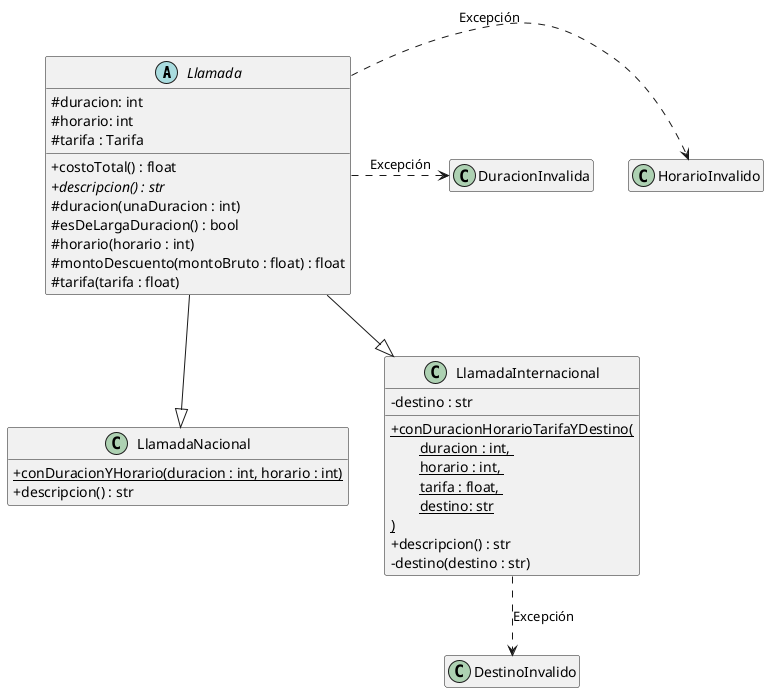 @startuml

skinparam classAttributeIconSize 0
hide empty members

abstract Llamada {
  # duracion: int
  # horario: int
  # tarifa : Tarifa

  + costoTotal() : float
  {abstract} + descripcion() : str
  # duracion(unaDuracion : int)
  # esDeLargaDuracion() : bool
  # horario(horario : int)
  # montoDescuento(montoBruto : float) : float
  # tarifa(tarifa : float)
}


Llamada --|> LlamadaNacional
Llamada --|> LlamadaInternacional

class LlamadaNacional {
  {static} + conDuracionYHorario(duracion : int, horario : int)
  + descripcion() : str
}

class LlamadaInternacional {
  - destino : str

  {static} + conDuracionHorarioTarifaYDestino(\n\tduracion : int, \n\thorario : int, \n\ttarifa : float, \n\tdestino: str\n)
  + descripcion() : str
  - destino(destino : str)
}

Llamada .ri.> HorarioInvalido : Excepción
Llamada .ri.> DuracionInvalida : Excepción

LlamadaInternacional .do.> DestinoInvalido : Excepción

@enduml
